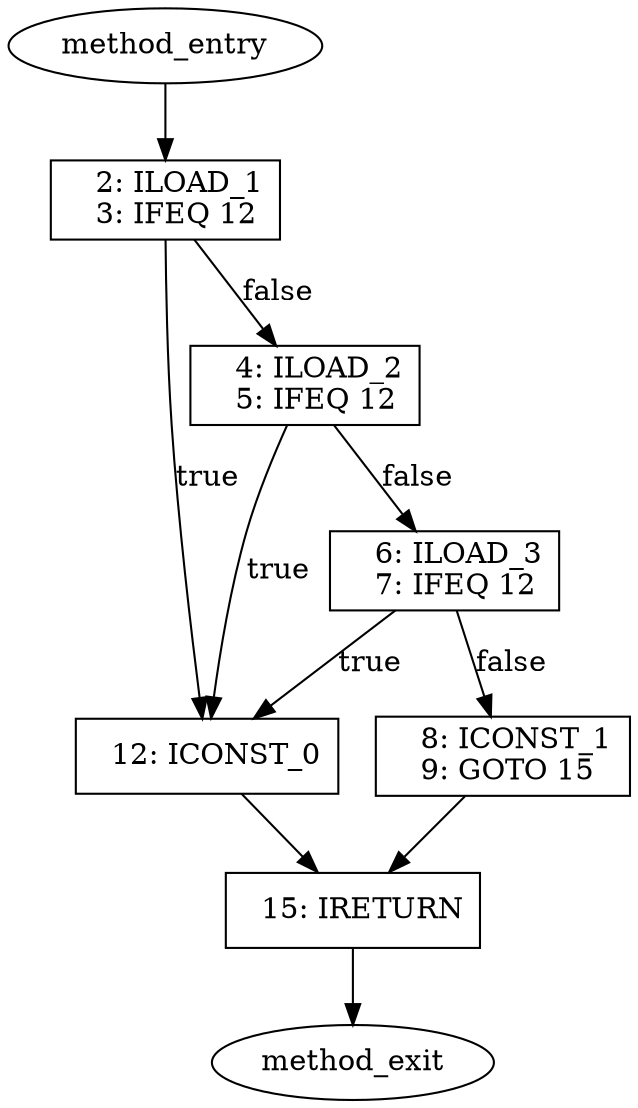 digraph "tripleAnd()" {
    "6_7" [shape=box,label="   6: ILOAD_3\l   7: IFEQ 12\l"]
    START [shape=ellipse,label="method_entry"]
    "10_11_12" [shape=box,label="  12: ICONST_0\l"]
    "0_1_2_3" [shape=box,label="   2: ILOAD_1\l   3: IFEQ 12\l"]
    END [shape=ellipse,label="method_exit"]
    "4_5" [shape=box,label="   4: ILOAD_2\l   5: IFEQ 12\l"]
    "13_14_15" [shape=box,label="  15: IRETURN\l"]
    "8_9" [shape=box,label="   8: ICONST_1\l   9: GOTO 15\l"]
    "6_7" -> "8_9" [label="false"]
    "6_7" -> "10_11_12" [label="true"]
    START -> "0_1_2_3" 
    "10_11_12" -> "13_14_15" 
    "0_1_2_3" -> "4_5" [label="false"]
    "0_1_2_3" -> "10_11_12" [label="true"]
    "4_5" -> "10_11_12" [label="true"]
    "4_5" -> "6_7" [label="false"]
    "13_14_15" -> END 
    "8_9" -> "13_14_15" 
}